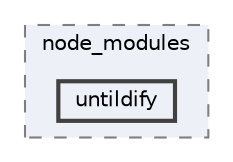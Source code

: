 digraph "C:/Users/arisc/OneDrive/Documents/GitHub/FINAL/EcoEats-Project/node_modules/untildify"
{
 // LATEX_PDF_SIZE
  bgcolor="transparent";
  edge [fontname=Helvetica,fontsize=10,labelfontname=Helvetica,labelfontsize=10];
  node [fontname=Helvetica,fontsize=10,shape=box,height=0.2,width=0.4];
  compound=true
  subgraph clusterdir_5091f2b68170d33f954320199e2fed0a {
    graph [ bgcolor="#edf0f7", pencolor="grey50", label="node_modules", fontname=Helvetica,fontsize=10 style="filled,dashed", URL="dir_5091f2b68170d33f954320199e2fed0a.html",tooltip=""]
  dir_a7ae266404ed0f3110d1fb3fe47e8952 [label="untildify", fillcolor="#edf0f7", color="grey25", style="filled,bold", URL="dir_a7ae266404ed0f3110d1fb3fe47e8952.html",tooltip=""];
  }
}
